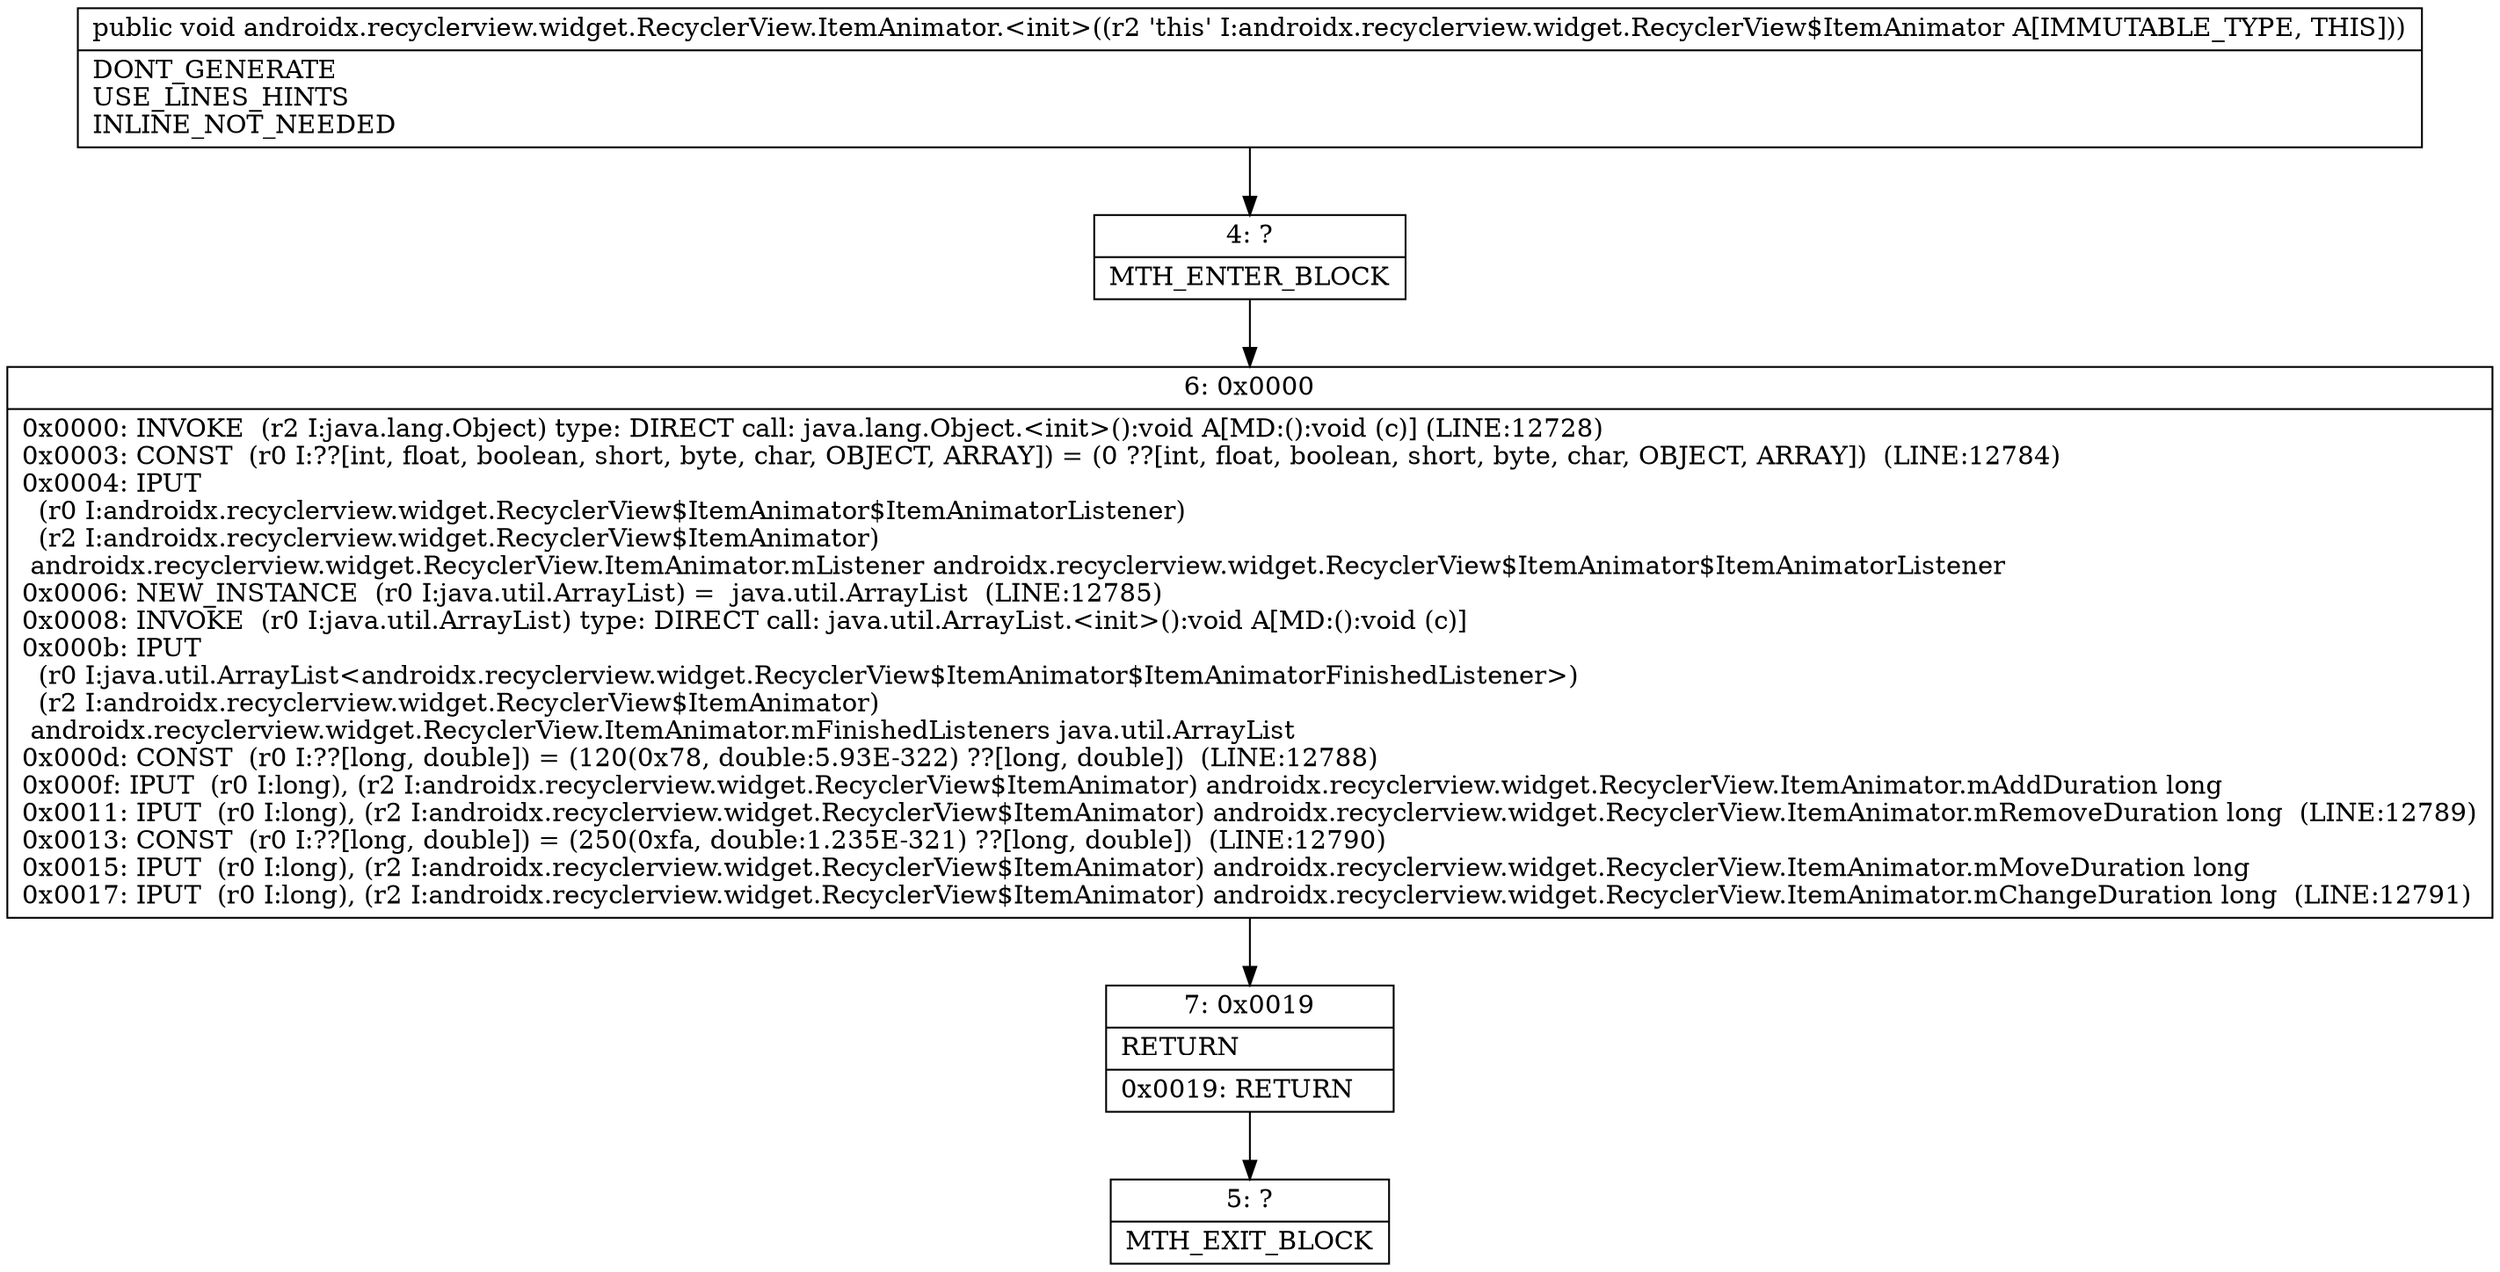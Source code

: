 digraph "CFG forandroidx.recyclerview.widget.RecyclerView.ItemAnimator.\<init\>()V" {
Node_4 [shape=record,label="{4\:\ ?|MTH_ENTER_BLOCK\l}"];
Node_6 [shape=record,label="{6\:\ 0x0000|0x0000: INVOKE  (r2 I:java.lang.Object) type: DIRECT call: java.lang.Object.\<init\>():void A[MD:():void (c)] (LINE:12728)\l0x0003: CONST  (r0 I:??[int, float, boolean, short, byte, char, OBJECT, ARRAY]) = (0 ??[int, float, boolean, short, byte, char, OBJECT, ARRAY])  (LINE:12784)\l0x0004: IPUT  \l  (r0 I:androidx.recyclerview.widget.RecyclerView$ItemAnimator$ItemAnimatorListener)\l  (r2 I:androidx.recyclerview.widget.RecyclerView$ItemAnimator)\l androidx.recyclerview.widget.RecyclerView.ItemAnimator.mListener androidx.recyclerview.widget.RecyclerView$ItemAnimator$ItemAnimatorListener \l0x0006: NEW_INSTANCE  (r0 I:java.util.ArrayList) =  java.util.ArrayList  (LINE:12785)\l0x0008: INVOKE  (r0 I:java.util.ArrayList) type: DIRECT call: java.util.ArrayList.\<init\>():void A[MD:():void (c)]\l0x000b: IPUT  \l  (r0 I:java.util.ArrayList\<androidx.recyclerview.widget.RecyclerView$ItemAnimator$ItemAnimatorFinishedListener\>)\l  (r2 I:androidx.recyclerview.widget.RecyclerView$ItemAnimator)\l androidx.recyclerview.widget.RecyclerView.ItemAnimator.mFinishedListeners java.util.ArrayList \l0x000d: CONST  (r0 I:??[long, double]) = (120(0x78, double:5.93E\-322) ??[long, double])  (LINE:12788)\l0x000f: IPUT  (r0 I:long), (r2 I:androidx.recyclerview.widget.RecyclerView$ItemAnimator) androidx.recyclerview.widget.RecyclerView.ItemAnimator.mAddDuration long \l0x0011: IPUT  (r0 I:long), (r2 I:androidx.recyclerview.widget.RecyclerView$ItemAnimator) androidx.recyclerview.widget.RecyclerView.ItemAnimator.mRemoveDuration long  (LINE:12789)\l0x0013: CONST  (r0 I:??[long, double]) = (250(0xfa, double:1.235E\-321) ??[long, double])  (LINE:12790)\l0x0015: IPUT  (r0 I:long), (r2 I:androidx.recyclerview.widget.RecyclerView$ItemAnimator) androidx.recyclerview.widget.RecyclerView.ItemAnimator.mMoveDuration long \l0x0017: IPUT  (r0 I:long), (r2 I:androidx.recyclerview.widget.RecyclerView$ItemAnimator) androidx.recyclerview.widget.RecyclerView.ItemAnimator.mChangeDuration long  (LINE:12791)\l}"];
Node_7 [shape=record,label="{7\:\ 0x0019|RETURN\l|0x0019: RETURN   \l}"];
Node_5 [shape=record,label="{5\:\ ?|MTH_EXIT_BLOCK\l}"];
MethodNode[shape=record,label="{public void androidx.recyclerview.widget.RecyclerView.ItemAnimator.\<init\>((r2 'this' I:androidx.recyclerview.widget.RecyclerView$ItemAnimator A[IMMUTABLE_TYPE, THIS]))  | DONT_GENERATE\lUSE_LINES_HINTS\lINLINE_NOT_NEEDED\l}"];
MethodNode -> Node_4;Node_4 -> Node_6;
Node_6 -> Node_7;
Node_7 -> Node_5;
}

